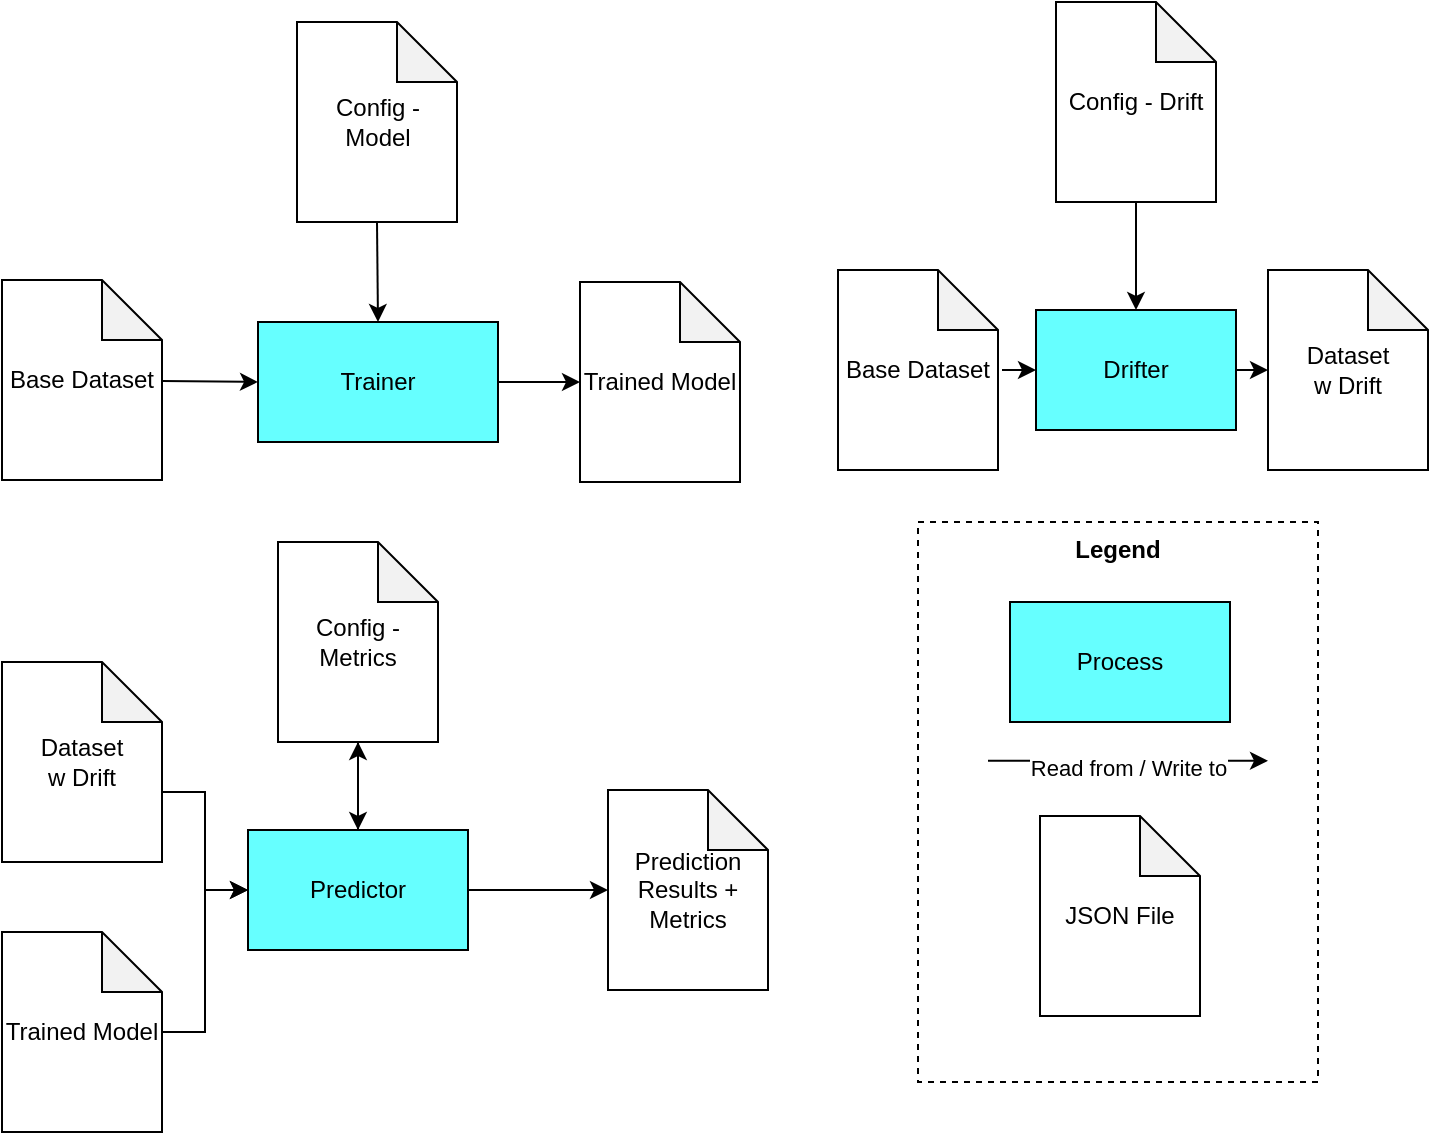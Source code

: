 <mxfile version="14.4.3" type="device" pages="2"><diagram id="MybUBgB751Ocn81CSsBr" name="Dynamic"><mxGraphModel dx="892" dy="787" grid="1" gridSize="10" guides="1" tooltips="1" connect="1" arrows="1" fold="1" page="1" pageScale="1" pageWidth="850" pageHeight="1100" math="0" shadow="0"><root><mxCell id="0"/><mxCell id="1" parent="0"/><mxCell id="D_u_6_k5lnsRFShmcPEE-1" value="Trainer" style="rounded=0;whiteSpace=wrap;html=1;fillColor=#66FFFF;" vertex="1" parent="1"><mxGeometry x="170" y="160" width="120" height="60" as="geometry"/></mxCell><mxCell id="D_u_6_k5lnsRFShmcPEE-3" value="Base Dataset" style="shape=note;whiteSpace=wrap;html=1;backgroundOutline=1;darkOpacity=0.05;" vertex="1" parent="1"><mxGeometry x="42" y="139" width="80" height="100" as="geometry"/></mxCell><mxCell id="D_u_6_k5lnsRFShmcPEE-5" value="" style="endArrow=classic;html=1;entryX=0;entryY=0.5;entryDx=0;entryDy=0;" edge="1" parent="1" source="D_u_6_k5lnsRFShmcPEE-3" target="D_u_6_k5lnsRFShmcPEE-1"><mxGeometry width="50" height="50" relative="1" as="geometry"><mxPoint x="268.5" y="410" as="sourcePoint"/><mxPoint x="318.5" y="360" as="targetPoint"/></mxGeometry></mxCell><mxCell id="D_u_6_k5lnsRFShmcPEE-6" value="" style="endArrow=classic;html=1;exitX=0.5;exitY=1;exitDx=0;exitDy=0;exitPerimeter=0;entryX=0.5;entryY=0;entryDx=0;entryDy=0;" edge="1" parent="1" source="nwRLVqQXpMmgJFEga95V-12" target="D_u_6_k5lnsRFShmcPEE-1"><mxGeometry width="50" height="50" relative="1" as="geometry"><mxPoint x="130" y="330" as="sourcePoint"/><mxPoint x="180" y="280" as="targetPoint"/></mxGeometry></mxCell><mxCell id="D_u_6_k5lnsRFShmcPEE-7" value="Trained Model" style="shape=note;whiteSpace=wrap;html=1;backgroundOutline=1;darkOpacity=0.05;" vertex="1" parent="1"><mxGeometry x="331" y="140" width="80" height="100" as="geometry"/></mxCell><mxCell id="D_u_6_k5lnsRFShmcPEE-8" value="" style="endArrow=classic;html=1;exitX=1;exitY=0.5;exitDx=0;exitDy=0;entryX=0;entryY=0.5;entryDx=0;entryDy=0;entryPerimeter=0;" edge="1" parent="1" source="D_u_6_k5lnsRFShmcPEE-1" target="D_u_6_k5lnsRFShmcPEE-7"><mxGeometry width="50" height="50" relative="1" as="geometry"><mxPoint x="288.5" y="350" as="sourcePoint"/><mxPoint x="338.5" y="300" as="targetPoint"/></mxGeometry></mxCell><mxCell id="Ml0SWBssT8YMbGQBQt9c-1" value="Drifter" style="rounded=0;whiteSpace=wrap;html=1;fillColor=#66FFFF;" vertex="1" parent="1"><mxGeometry x="559" y="154" width="100" height="60" as="geometry"/></mxCell><mxCell id="Ml0SWBssT8YMbGQBQt9c-2" value="Base Dataset" style="shape=note;whiteSpace=wrap;html=1;backgroundOutline=1;darkOpacity=0.05;" vertex="1" parent="1"><mxGeometry x="460" y="134" width="80" height="100" as="geometry"/></mxCell><mxCell id="Ml0SWBssT8YMbGQBQt9c-3" value="" style="endArrow=classic;html=1;exitX=1.025;exitY=0.5;exitDx=0;exitDy=0;exitPerimeter=0;entryX=0;entryY=0.5;entryDx=0;entryDy=0;" edge="1" parent="1" source="Ml0SWBssT8YMbGQBQt9c-2" target="Ml0SWBssT8YMbGQBQt9c-1"><mxGeometry width="50" height="50" relative="1" as="geometry"><mxPoint x="790" y="444" as="sourcePoint"/><mxPoint x="840" y="394" as="targetPoint"/></mxGeometry></mxCell><mxCell id="Ml0SWBssT8YMbGQBQt9c-4" value="Dataset&lt;br&gt;w Drift" style="shape=note;whiteSpace=wrap;html=1;backgroundOutline=1;darkOpacity=0.05;" vertex="1" parent="1"><mxGeometry x="675" y="134" width="80" height="100" as="geometry"/></mxCell><mxCell id="Ml0SWBssT8YMbGQBQt9c-5" value="" style="endArrow=classic;html=1;exitX=1;exitY=0.5;exitDx=0;exitDy=0;entryX=0;entryY=0.5;entryDx=0;entryDy=0;entryPerimeter=0;" edge="1" parent="1" source="Ml0SWBssT8YMbGQBQt9c-1" target="Ml0SWBssT8YMbGQBQt9c-4"><mxGeometry width="50" height="50" relative="1" as="geometry"><mxPoint x="539" y="194" as="sourcePoint"/><mxPoint x="569" y="194" as="targetPoint"/></mxGeometry></mxCell><mxCell id="Ml0SWBssT8YMbGQBQt9c-6" value="Config - Drift" style="shape=note;whiteSpace=wrap;html=1;backgroundOutline=1;darkOpacity=0.05;" vertex="1" parent="1"><mxGeometry x="569" width="80" height="100" as="geometry"/></mxCell><mxCell id="Ml0SWBssT8YMbGQBQt9c-7" value="" style="endArrow=classic;html=1;entryX=0.5;entryY=0;entryDx=0;entryDy=0;exitX=0.5;exitY=1;exitDx=0;exitDy=0;exitPerimeter=0;" edge="1" parent="1" source="Ml0SWBssT8YMbGQBQt9c-6" target="Ml0SWBssT8YMbGQBQt9c-1"><mxGeometry width="50" height="50" relative="1" as="geometry"><mxPoint x="1149" y="324" as="sourcePoint"/><mxPoint x="1048" y="194" as="targetPoint"/></mxGeometry></mxCell><mxCell id="nwRLVqQXpMmgJFEga95V-1" value="Prediction Results + Metrics" style="shape=note;whiteSpace=wrap;html=1;backgroundOutline=1;darkOpacity=0.05;" vertex="1" parent="1"><mxGeometry x="345" y="394" width="80" height="100" as="geometry"/></mxCell><mxCell id="nwRLVqQXpMmgJFEga95V-2" value="" style="endArrow=classic;html=1;entryX=0;entryY=0.5;entryDx=0;entryDy=0;entryPerimeter=0;exitX=1;exitY=0.5;exitDx=0;exitDy=0;" edge="1" parent="1" source="nwRLVqQXpMmgJFEga95V-5" target="nwRLVqQXpMmgJFEga95V-1"><mxGeometry width="50" height="50" relative="1" as="geometry"><mxPoint x="-35" y="634" as="sourcePoint"/><mxPoint x="95" y="594" as="targetPoint"/></mxGeometry></mxCell><mxCell id="nwRLVqQXpMmgJFEga95V-4" value="" style="edgeStyle=orthogonalEdgeStyle;rounded=0;orthogonalLoop=1;jettySize=auto;html=1;" edge="1" parent="1" source="nwRLVqQXpMmgJFEga95V-5" target="nwRLVqQXpMmgJFEga95V-6"><mxGeometry relative="1" as="geometry"/></mxCell><mxCell id="nwRLVqQXpMmgJFEga95V-5" value="Predictor" style="rounded=0;whiteSpace=wrap;html=1;fillColor=#66FFFF;" vertex="1" parent="1"><mxGeometry x="165" y="414" width="110" height="60" as="geometry"/></mxCell><mxCell id="nwRLVqQXpMmgJFEga95V-6" value="Config - Metrics" style="shape=note;whiteSpace=wrap;html=1;backgroundOutline=1;darkOpacity=0.05;" vertex="1" parent="1"><mxGeometry x="180" y="270" width="80" height="100" as="geometry"/></mxCell><mxCell id="nwRLVqQXpMmgJFEga95V-7" value="" style="endArrow=classic;html=1;entryX=0.5;entryY=0;entryDx=0;entryDy=0;exitX=0.5;exitY=1;exitDx=0;exitDy=0;exitPerimeter=0;" edge="1" parent="1" source="nwRLVqQXpMmgJFEga95V-6" target="nwRLVqQXpMmgJFEga95V-5"><mxGeometry width="50" height="50" relative="1" as="geometry"><mxPoint x="11" y="380" as="sourcePoint"/><mxPoint x="11" y="424" as="targetPoint"/></mxGeometry></mxCell><mxCell id="nwRLVqQXpMmgJFEga95V-8" value="" style="edgeStyle=orthogonalEdgeStyle;rounded=0;orthogonalLoop=1;jettySize=auto;html=1;" edge="1" parent="1" source="nwRLVqQXpMmgJFEga95V-9" target="nwRLVqQXpMmgJFEga95V-5"><mxGeometry relative="1" as="geometry"/></mxCell><mxCell id="nwRLVqQXpMmgJFEga95V-9" value="Trained Model" style="shape=note;whiteSpace=wrap;html=1;backgroundOutline=1;darkOpacity=0.05;" vertex="1" parent="1"><mxGeometry x="42" y="465" width="80" height="100" as="geometry"/></mxCell><mxCell id="nwRLVqQXpMmgJFEga95V-10" value="" style="edgeStyle=orthogonalEdgeStyle;rounded=0;orthogonalLoop=1;jettySize=auto;html=1;exitX=0;exitY=0;exitDx=80;exitDy=65;exitPerimeter=0;" edge="1" parent="1" target="nwRLVqQXpMmgJFEga95V-5" source="nwRLVqQXpMmgJFEga95V-11"><mxGeometry relative="1" as="geometry"><mxPoint x="137" y="444" as="sourcePoint"/></mxGeometry></mxCell><mxCell id="nwRLVqQXpMmgJFEga95V-11" value="Dataset&lt;br&gt;w Drift" style="shape=note;whiteSpace=wrap;html=1;backgroundOutline=1;darkOpacity=0.05;" vertex="1" parent="1"><mxGeometry x="42" y="330" width="80" height="100" as="geometry"/></mxCell><mxCell id="nwRLVqQXpMmgJFEga95V-12" value="Config - Model" style="shape=note;whiteSpace=wrap;html=1;backgroundOutline=1;darkOpacity=0.05;" vertex="1" parent="1"><mxGeometry x="189.5" y="10" width="80" height="100" as="geometry"/></mxCell><mxCell id="nwRLVqQXpMmgJFEga95V-13" value="Process" style="rounded=0;whiteSpace=wrap;html=1;fillColor=#66FFFF;" vertex="1" parent="1"><mxGeometry x="546" y="300" width="110" height="60" as="geometry"/></mxCell><mxCell id="nwRLVqQXpMmgJFEga95V-15" value="JSON File" style="shape=note;whiteSpace=wrap;html=1;backgroundOutline=1;darkOpacity=0.05;" vertex="1" parent="1"><mxGeometry x="561" y="407" width="80" height="100" as="geometry"/></mxCell><mxCell id="nwRLVqQXpMmgJFEga95V-16" value="" style="endArrow=classic;html=1;" edge="1" parent="1"><mxGeometry width="50" height="50" relative="1" as="geometry"><mxPoint x="535" y="379.41" as="sourcePoint"/><mxPoint x="675" y="379.41" as="targetPoint"/></mxGeometry></mxCell><mxCell id="nwRLVqQXpMmgJFEga95V-17" value="Read from / Write to" style="edgeLabel;html=1;align=center;verticalAlign=middle;resizable=0;points=[];" vertex="1" connectable="0" parent="nwRLVqQXpMmgJFEga95V-16"><mxGeometry x="0.173" y="2" relative="1" as="geometry"><mxPoint x="-12.35" y="5" as="offset"/></mxGeometry></mxCell><mxCell id="6BxJe8xwrJXqOZQA2v_N-1" value="Legend" style="rounded=0;whiteSpace=wrap;html=1;fillColor=none;dashed=1;verticalAlign=top;fontStyle=1" vertex="1" parent="1"><mxGeometry x="500" y="260" width="200" height="280" as="geometry"/></mxCell></root></mxGraphModel></diagram><diagram id="ePcI-3AKcmmsD5-NfkDx" name="Static"><mxGraphModel dx="1263" dy="1115" grid="1" gridSize="10" guides="1" tooltips="1" connect="1" arrows="1" fold="1" page="1" pageScale="1" pageWidth="1100" pageHeight="850" math="0" shadow="0"><root><mxCell id="2F8rHMitrNyMsAahC20O-0"/><mxCell id="2F8rHMitrNyMsAahC20O-1" parent="2F8rHMitrNyMsAahC20O-0"/><mxCell id="2F8rHMitrNyMsAahC20O-2" value="Trainer CLI" style="rounded=0;whiteSpace=wrap;html=1;" vertex="1" parent="2F8rHMitrNyMsAahC20O-1"><mxGeometry x="720" y="160" width="310" height="60" as="geometry"/></mxCell><mxCell id="sZ9C36OdvNZJ0zkqI9wT-0" value="Draft Induction Module" style="rounded=0;whiteSpace=wrap;html=1;" vertex="1" parent="2F8rHMitrNyMsAahC20O-1"><mxGeometry x="570" y="230" width="100" height="60" as="geometry"/></mxCell><mxCell id="-l-3EYRPy7LDliL5jvyH-0" value="Trainer" style="rounded=0;whiteSpace=wrap;html=1;" vertex="1" parent="2F8rHMitrNyMsAahC20O-1"><mxGeometry x="830" y="231" width="90" height="60" as="geometry"/></mxCell><mxCell id="O6KzYdPIzCew1lMk3inI-0" value="Model Running and Metric Collector" style="rounded=0;whiteSpace=wrap;html=1;" vertex="1" parent="2F8rHMitrNyMsAahC20O-1"><mxGeometry x="185" y="231" width="100" height="60" as="geometry"/></mxCell><mxCell id="O6KzYdPIzCew1lMk3inI-1" value="Draft Inductor Interface" style="rounded=0;whiteSpace=wrap;html=1;" vertex="1" parent="2F8rHMitrNyMsAahC20O-1"><mxGeometry x="570" y="300" width="100" height="60" as="geometry"/></mxCell><mxCell id="O6KzYdPIzCew1lMk3inI-2" value="Concrete Draft Inductors..." style="rounded=0;whiteSpace=wrap;html=1;" vertex="1" parent="2F8rHMitrNyMsAahC20O-1"><mxGeometry x="570" y="371" width="100" height="60" as="geometry"/></mxCell><mxCell id="O6KzYdPIzCew1lMk3inI-3" value="Drift Metric Interface" style="rounded=0;whiteSpace=wrap;html=1;" vertex="1" parent="2F8rHMitrNyMsAahC20O-1"><mxGeometry x="185" y="300" width="100" height="60" as="geometry"/></mxCell><mxCell id="O6KzYdPIzCew1lMk3inI-4" value="Concrete Draft Metric..." style="rounded=0;whiteSpace=wrap;html=1;" vertex="1" parent="2F8rHMitrNyMsAahC20O-1"><mxGeometry x="185" y="371" width="100" height="60" as="geometry"/></mxCell><mxCell id="O6KzYdPIzCew1lMk3inI-5" value="Dataset I/O" style="rounded=0;whiteSpace=wrap;html=1;" vertex="1" parent="2F8rHMitrNyMsAahC20O-1"><mxGeometry x="720" y="231" width="100" height="60" as="geometry"/></mxCell><mxCell id="O6KzYdPIzCew1lMk3inI-6" value="Model I/O" style="rounded=0;whiteSpace=wrap;html=1;" vertex="1" parent="2F8rHMitrNyMsAahC20O-1"><mxGeometry x="930" y="231" width="100" height="60" as="geometry"/></mxCell><mxCell id="qkkpb4H8LWzivszBzqo7-0" value="Drifter CLI" style="rounded=0;whiteSpace=wrap;html=1;" vertex="1" parent="2F8rHMitrNyMsAahC20O-1"><mxGeometry x="450" y="160" width="220" height="60" as="geometry"/></mxCell><mxCell id="qkkpb4H8LWzivszBzqo7-2" value="Dataset I/O" style="rounded=0;whiteSpace=wrap;html=1;" vertex="1" parent="2F8rHMitrNyMsAahC20O-1"><mxGeometry x="450" y="230" width="100" height="60" as="geometry"/></mxCell><mxCell id="qkkpb4H8LWzivszBzqo7-6" value="Dataset I/O" style="rounded=0;whiteSpace=wrap;html=1;" vertex="1" parent="2F8rHMitrNyMsAahC20O-1"><mxGeometry x="70" y="230" width="100" height="60" as="geometry"/></mxCell><mxCell id="qkkpb4H8LWzivszBzqo7-7" value="Model I/O" style="rounded=0;whiteSpace=wrap;html=1;" vertex="1" parent="2F8rHMitrNyMsAahC20O-1"><mxGeometry x="300" y="230" width="100" height="60" as="geometry"/></mxCell><mxCell id="qkkpb4H8LWzivszBzqo7-8" value="Predictor CLI" style="rounded=0;whiteSpace=wrap;html=1;" vertex="1" parent="2F8rHMitrNyMsAahC20O-1"><mxGeometry x="71" y="160" width="329" height="60" as="geometry"/></mxCell></root></mxGraphModel></diagram></mxfile>